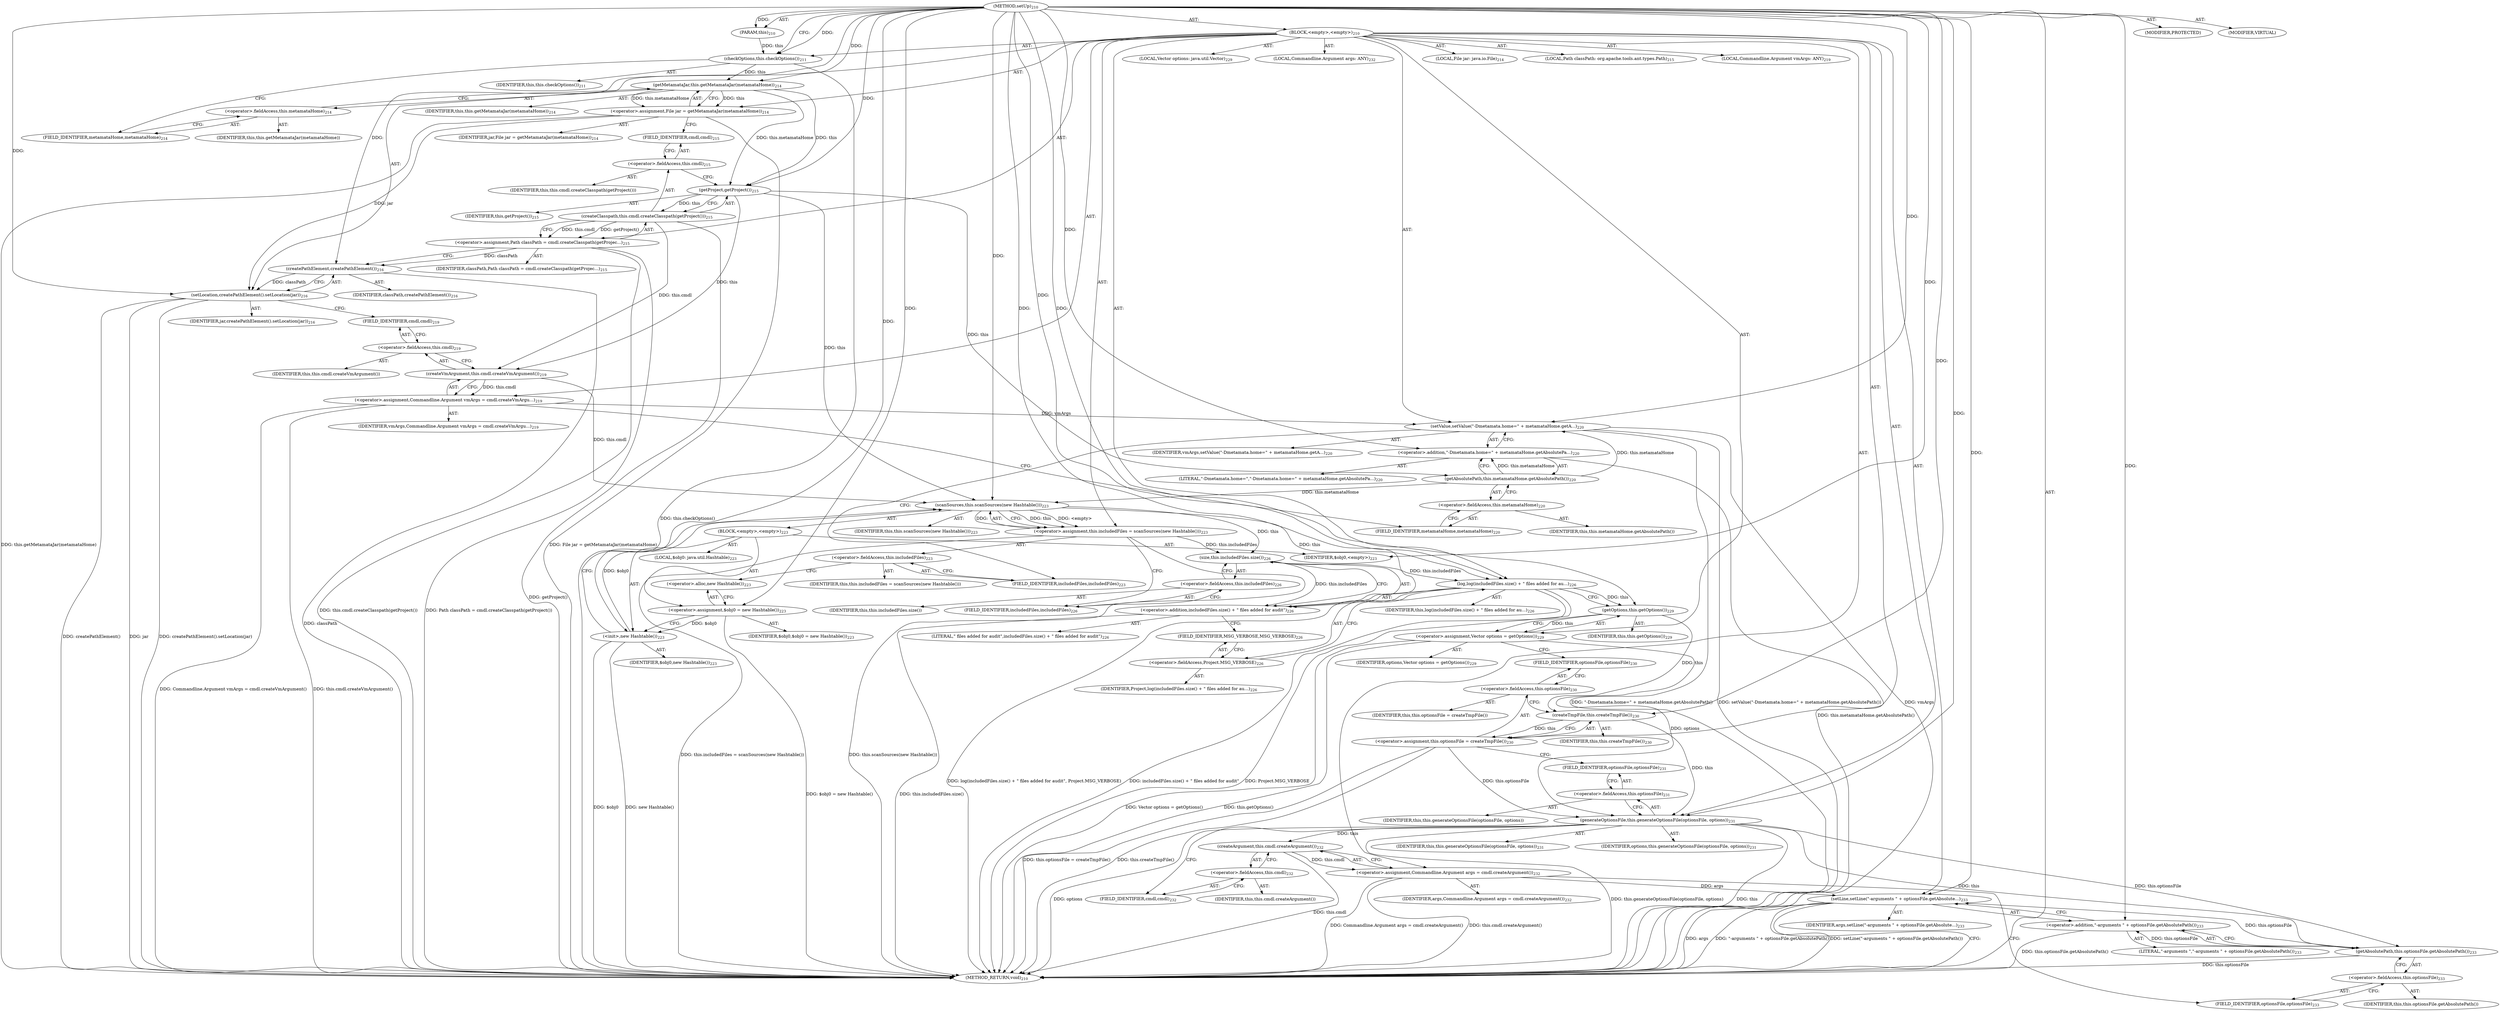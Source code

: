 digraph "setUp" {  
"111669149706" [label = <(METHOD,setUp)<SUB>210</SUB>> ]
"115964116997" [label = <(PARAM,this)<SUB>210</SUB>> ]
"25769803790" [label = <(BLOCK,&lt;empty&gt;,&lt;empty&gt;)<SUB>210</SUB>> ]
"30064771149" [label = <(checkOptions,this.checkOptions())<SUB>211</SUB>> ]
"68719476744" [label = <(IDENTIFIER,this,this.checkOptions())<SUB>211</SUB>> ]
"94489280513" [label = <(LOCAL,File jar: java.io.File)<SUB>214</SUB>> ]
"30064771150" [label = <(&lt;operator&gt;.assignment,File jar = getMetamataJar(metamataHome))<SUB>214</SUB>> ]
"68719476796" [label = <(IDENTIFIER,jar,File jar = getMetamataJar(metamataHome))<SUB>214</SUB>> ]
"30064771151" [label = <(getMetamataJar,this.getMetamataJar(metamataHome))<SUB>214</SUB>> ]
"68719476745" [label = <(IDENTIFIER,this,this.getMetamataJar(metamataHome))<SUB>214</SUB>> ]
"30064771152" [label = <(&lt;operator&gt;.fieldAccess,this.metamataHome)<SUB>214</SUB>> ]
"68719476797" [label = <(IDENTIFIER,this,this.getMetamataJar(metamataHome))> ]
"55834574880" [label = <(FIELD_IDENTIFIER,metamataHome,metamataHome)<SUB>214</SUB>> ]
"94489280514" [label = <(LOCAL,Path classPath: org.apache.tools.ant.types.Path)<SUB>215</SUB>> ]
"30064771153" [label = <(&lt;operator&gt;.assignment,Path classPath = cmdl.createClasspath(getProjec...)<SUB>215</SUB>> ]
"68719476798" [label = <(IDENTIFIER,classPath,Path classPath = cmdl.createClasspath(getProjec...)<SUB>215</SUB>> ]
"30064771154" [label = <(createClasspath,this.cmdl.createClasspath(getProject()))<SUB>215</SUB>> ]
"30064771155" [label = <(&lt;operator&gt;.fieldAccess,this.cmdl)<SUB>215</SUB>> ]
"68719476799" [label = <(IDENTIFIER,this,this.cmdl.createClasspath(getProject()))> ]
"55834574881" [label = <(FIELD_IDENTIFIER,cmdl,cmdl)<SUB>215</SUB>> ]
"30064771156" [label = <(getProject,getProject())<SUB>215</SUB>> ]
"68719476746" [label = <(IDENTIFIER,this,getProject())<SUB>215</SUB>> ]
"30064771157" [label = <(setLocation,createPathElement().setLocation(jar))<SUB>216</SUB>> ]
"30064771158" [label = <(createPathElement,createPathElement())<SUB>216</SUB>> ]
"68719476800" [label = <(IDENTIFIER,classPath,createPathElement())<SUB>216</SUB>> ]
"68719476801" [label = <(IDENTIFIER,jar,createPathElement().setLocation(jar))<SUB>216</SUB>> ]
"94489280515" [label = <(LOCAL,Commandline.Argument vmArgs: ANY)<SUB>219</SUB>> ]
"30064771159" [label = <(&lt;operator&gt;.assignment,Commandline.Argument vmArgs = cmdl.createVmArgu...)<SUB>219</SUB>> ]
"68719476802" [label = <(IDENTIFIER,vmArgs,Commandline.Argument vmArgs = cmdl.createVmArgu...)<SUB>219</SUB>> ]
"30064771160" [label = <(createVmArgument,this.cmdl.createVmArgument())<SUB>219</SUB>> ]
"30064771161" [label = <(&lt;operator&gt;.fieldAccess,this.cmdl)<SUB>219</SUB>> ]
"68719476803" [label = <(IDENTIFIER,this,this.cmdl.createVmArgument())> ]
"55834574882" [label = <(FIELD_IDENTIFIER,cmdl,cmdl)<SUB>219</SUB>> ]
"30064771162" [label = <(setValue,setValue(&quot;-Dmetamata.home=&quot; + metamataHome.getA...)<SUB>220</SUB>> ]
"68719476804" [label = <(IDENTIFIER,vmArgs,setValue(&quot;-Dmetamata.home=&quot; + metamataHome.getA...)<SUB>220</SUB>> ]
"30064771163" [label = <(&lt;operator&gt;.addition,&quot;-Dmetamata.home=&quot; + metamataHome.getAbsolutePa...)<SUB>220</SUB>> ]
"90194313229" [label = <(LITERAL,&quot;-Dmetamata.home=&quot;,&quot;-Dmetamata.home=&quot; + metamataHome.getAbsolutePa...)<SUB>220</SUB>> ]
"30064771164" [label = <(getAbsolutePath,this.metamataHome.getAbsolutePath())<SUB>220</SUB>> ]
"30064771165" [label = <(&lt;operator&gt;.fieldAccess,this.metamataHome)<SUB>220</SUB>> ]
"68719476805" [label = <(IDENTIFIER,this,this.metamataHome.getAbsolutePath())> ]
"55834574883" [label = <(FIELD_IDENTIFIER,metamataHome,metamataHome)<SUB>220</SUB>> ]
"30064771166" [label = <(&lt;operator&gt;.assignment,this.includedFiles = scanSources(new Hashtable()))<SUB>223</SUB>> ]
"30064771167" [label = <(&lt;operator&gt;.fieldAccess,this.includedFiles)<SUB>223</SUB>> ]
"68719476806" [label = <(IDENTIFIER,this,this.includedFiles = scanSources(new Hashtable()))> ]
"55834574884" [label = <(FIELD_IDENTIFIER,includedFiles,includedFiles)<SUB>223</SUB>> ]
"30064771168" [label = <(scanSources,this.scanSources(new Hashtable()))<SUB>223</SUB>> ]
"68719476747" [label = <(IDENTIFIER,this,this.scanSources(new Hashtable()))<SUB>223</SUB>> ]
"25769803791" [label = <(BLOCK,&lt;empty&gt;,&lt;empty&gt;)<SUB>223</SUB>> ]
"94489280516" [label = <(LOCAL,$obj0: java.util.Hashtable)<SUB>223</SUB>> ]
"30064771169" [label = <(&lt;operator&gt;.assignment,$obj0 = new Hashtable())<SUB>223</SUB>> ]
"68719476807" [label = <(IDENTIFIER,$obj0,$obj0 = new Hashtable())<SUB>223</SUB>> ]
"30064771170" [label = <(&lt;operator&gt;.alloc,new Hashtable())<SUB>223</SUB>> ]
"30064771171" [label = <(&lt;init&gt;,new Hashtable())<SUB>223</SUB>> ]
"68719476808" [label = <(IDENTIFIER,$obj0,new Hashtable())<SUB>223</SUB>> ]
"68719476809" [label = <(IDENTIFIER,$obj0,&lt;empty&gt;)<SUB>223</SUB>> ]
"30064771172" [label = <(log,log(includedFiles.size() + &quot; files added for au...)<SUB>226</SUB>> ]
"68719476748" [label = <(IDENTIFIER,this,log(includedFiles.size() + &quot; files added for au...)<SUB>226</SUB>> ]
"30064771173" [label = <(&lt;operator&gt;.addition,includedFiles.size() + &quot; files added for audit&quot;)<SUB>226</SUB>> ]
"30064771174" [label = <(size,this.includedFiles.size())<SUB>226</SUB>> ]
"30064771175" [label = <(&lt;operator&gt;.fieldAccess,this.includedFiles)<SUB>226</SUB>> ]
"68719476810" [label = <(IDENTIFIER,this,this.includedFiles.size())> ]
"55834574885" [label = <(FIELD_IDENTIFIER,includedFiles,includedFiles)<SUB>226</SUB>> ]
"90194313230" [label = <(LITERAL,&quot; files added for audit&quot;,includedFiles.size() + &quot; files added for audit&quot;)<SUB>226</SUB>> ]
"30064771176" [label = <(&lt;operator&gt;.fieldAccess,Project.MSG_VERBOSE)<SUB>226</SUB>> ]
"68719476811" [label = <(IDENTIFIER,Project,log(includedFiles.size() + &quot; files added for au...)<SUB>226</SUB>> ]
"55834574886" [label = <(FIELD_IDENTIFIER,MSG_VERBOSE,MSG_VERBOSE)<SUB>226</SUB>> ]
"94489280517" [label = <(LOCAL,Vector options: java.util.Vector)<SUB>229</SUB>> ]
"30064771177" [label = <(&lt;operator&gt;.assignment,Vector options = getOptions())<SUB>229</SUB>> ]
"68719476812" [label = <(IDENTIFIER,options,Vector options = getOptions())<SUB>229</SUB>> ]
"30064771178" [label = <(getOptions,this.getOptions())<SUB>229</SUB>> ]
"68719476749" [label = <(IDENTIFIER,this,this.getOptions())<SUB>229</SUB>> ]
"30064771179" [label = <(&lt;operator&gt;.assignment,this.optionsFile = createTmpFile())<SUB>230</SUB>> ]
"30064771180" [label = <(&lt;operator&gt;.fieldAccess,this.optionsFile)<SUB>230</SUB>> ]
"68719476813" [label = <(IDENTIFIER,this,this.optionsFile = createTmpFile())> ]
"55834574887" [label = <(FIELD_IDENTIFIER,optionsFile,optionsFile)<SUB>230</SUB>> ]
"30064771181" [label = <(createTmpFile,this.createTmpFile())<SUB>230</SUB>> ]
"68719476750" [label = <(IDENTIFIER,this,this.createTmpFile())<SUB>230</SUB>> ]
"30064771182" [label = <(generateOptionsFile,this.generateOptionsFile(optionsFile, options))<SUB>231</SUB>> ]
"68719476751" [label = <(IDENTIFIER,this,this.generateOptionsFile(optionsFile, options))<SUB>231</SUB>> ]
"30064771183" [label = <(&lt;operator&gt;.fieldAccess,this.optionsFile)<SUB>231</SUB>> ]
"68719476814" [label = <(IDENTIFIER,this,this.generateOptionsFile(optionsFile, options))> ]
"55834574888" [label = <(FIELD_IDENTIFIER,optionsFile,optionsFile)<SUB>231</SUB>> ]
"68719476815" [label = <(IDENTIFIER,options,this.generateOptionsFile(optionsFile, options))<SUB>231</SUB>> ]
"94489280518" [label = <(LOCAL,Commandline.Argument args: ANY)<SUB>232</SUB>> ]
"30064771184" [label = <(&lt;operator&gt;.assignment,Commandline.Argument args = cmdl.createArgument())<SUB>232</SUB>> ]
"68719476816" [label = <(IDENTIFIER,args,Commandline.Argument args = cmdl.createArgument())<SUB>232</SUB>> ]
"30064771185" [label = <(createArgument,this.cmdl.createArgument())<SUB>232</SUB>> ]
"30064771186" [label = <(&lt;operator&gt;.fieldAccess,this.cmdl)<SUB>232</SUB>> ]
"68719476817" [label = <(IDENTIFIER,this,this.cmdl.createArgument())> ]
"55834574889" [label = <(FIELD_IDENTIFIER,cmdl,cmdl)<SUB>232</SUB>> ]
"30064771187" [label = <(setLine,setLine(&quot;-arguments &quot; + optionsFile.getAbsolute...)<SUB>233</SUB>> ]
"68719476818" [label = <(IDENTIFIER,args,setLine(&quot;-arguments &quot; + optionsFile.getAbsolute...)<SUB>233</SUB>> ]
"30064771188" [label = <(&lt;operator&gt;.addition,&quot;-arguments &quot; + optionsFile.getAbsolutePath())<SUB>233</SUB>> ]
"90194313231" [label = <(LITERAL,&quot;-arguments &quot;,&quot;-arguments &quot; + optionsFile.getAbsolutePath())<SUB>233</SUB>> ]
"30064771189" [label = <(getAbsolutePath,this.optionsFile.getAbsolutePath())<SUB>233</SUB>> ]
"30064771190" [label = <(&lt;operator&gt;.fieldAccess,this.optionsFile)<SUB>233</SUB>> ]
"68719476819" [label = <(IDENTIFIER,this,this.optionsFile.getAbsolutePath())> ]
"55834574890" [label = <(FIELD_IDENTIFIER,optionsFile,optionsFile)<SUB>233</SUB>> ]
"133143986203" [label = <(MODIFIER,PROTECTED)> ]
"133143986204" [label = <(MODIFIER,VIRTUAL)> ]
"128849018890" [label = <(METHOD_RETURN,void)<SUB>210</SUB>> ]
  "111669149706" -> "115964116997"  [ label = "AST: "] 
  "111669149706" -> "25769803790"  [ label = "AST: "] 
  "111669149706" -> "133143986203"  [ label = "AST: "] 
  "111669149706" -> "133143986204"  [ label = "AST: "] 
  "111669149706" -> "128849018890"  [ label = "AST: "] 
  "25769803790" -> "30064771149"  [ label = "AST: "] 
  "25769803790" -> "94489280513"  [ label = "AST: "] 
  "25769803790" -> "30064771150"  [ label = "AST: "] 
  "25769803790" -> "94489280514"  [ label = "AST: "] 
  "25769803790" -> "30064771153"  [ label = "AST: "] 
  "25769803790" -> "30064771157"  [ label = "AST: "] 
  "25769803790" -> "94489280515"  [ label = "AST: "] 
  "25769803790" -> "30064771159"  [ label = "AST: "] 
  "25769803790" -> "30064771162"  [ label = "AST: "] 
  "25769803790" -> "30064771166"  [ label = "AST: "] 
  "25769803790" -> "30064771172"  [ label = "AST: "] 
  "25769803790" -> "94489280517"  [ label = "AST: "] 
  "25769803790" -> "30064771177"  [ label = "AST: "] 
  "25769803790" -> "30064771179"  [ label = "AST: "] 
  "25769803790" -> "30064771182"  [ label = "AST: "] 
  "25769803790" -> "94489280518"  [ label = "AST: "] 
  "25769803790" -> "30064771184"  [ label = "AST: "] 
  "25769803790" -> "30064771187"  [ label = "AST: "] 
  "30064771149" -> "68719476744"  [ label = "AST: "] 
  "30064771150" -> "68719476796"  [ label = "AST: "] 
  "30064771150" -> "30064771151"  [ label = "AST: "] 
  "30064771151" -> "68719476745"  [ label = "AST: "] 
  "30064771151" -> "30064771152"  [ label = "AST: "] 
  "30064771152" -> "68719476797"  [ label = "AST: "] 
  "30064771152" -> "55834574880"  [ label = "AST: "] 
  "30064771153" -> "68719476798"  [ label = "AST: "] 
  "30064771153" -> "30064771154"  [ label = "AST: "] 
  "30064771154" -> "30064771155"  [ label = "AST: "] 
  "30064771154" -> "30064771156"  [ label = "AST: "] 
  "30064771155" -> "68719476799"  [ label = "AST: "] 
  "30064771155" -> "55834574881"  [ label = "AST: "] 
  "30064771156" -> "68719476746"  [ label = "AST: "] 
  "30064771157" -> "30064771158"  [ label = "AST: "] 
  "30064771157" -> "68719476801"  [ label = "AST: "] 
  "30064771158" -> "68719476800"  [ label = "AST: "] 
  "30064771159" -> "68719476802"  [ label = "AST: "] 
  "30064771159" -> "30064771160"  [ label = "AST: "] 
  "30064771160" -> "30064771161"  [ label = "AST: "] 
  "30064771161" -> "68719476803"  [ label = "AST: "] 
  "30064771161" -> "55834574882"  [ label = "AST: "] 
  "30064771162" -> "68719476804"  [ label = "AST: "] 
  "30064771162" -> "30064771163"  [ label = "AST: "] 
  "30064771163" -> "90194313229"  [ label = "AST: "] 
  "30064771163" -> "30064771164"  [ label = "AST: "] 
  "30064771164" -> "30064771165"  [ label = "AST: "] 
  "30064771165" -> "68719476805"  [ label = "AST: "] 
  "30064771165" -> "55834574883"  [ label = "AST: "] 
  "30064771166" -> "30064771167"  [ label = "AST: "] 
  "30064771166" -> "30064771168"  [ label = "AST: "] 
  "30064771167" -> "68719476806"  [ label = "AST: "] 
  "30064771167" -> "55834574884"  [ label = "AST: "] 
  "30064771168" -> "68719476747"  [ label = "AST: "] 
  "30064771168" -> "25769803791"  [ label = "AST: "] 
  "25769803791" -> "94489280516"  [ label = "AST: "] 
  "25769803791" -> "30064771169"  [ label = "AST: "] 
  "25769803791" -> "30064771171"  [ label = "AST: "] 
  "25769803791" -> "68719476809"  [ label = "AST: "] 
  "30064771169" -> "68719476807"  [ label = "AST: "] 
  "30064771169" -> "30064771170"  [ label = "AST: "] 
  "30064771171" -> "68719476808"  [ label = "AST: "] 
  "30064771172" -> "68719476748"  [ label = "AST: "] 
  "30064771172" -> "30064771173"  [ label = "AST: "] 
  "30064771172" -> "30064771176"  [ label = "AST: "] 
  "30064771173" -> "30064771174"  [ label = "AST: "] 
  "30064771173" -> "90194313230"  [ label = "AST: "] 
  "30064771174" -> "30064771175"  [ label = "AST: "] 
  "30064771175" -> "68719476810"  [ label = "AST: "] 
  "30064771175" -> "55834574885"  [ label = "AST: "] 
  "30064771176" -> "68719476811"  [ label = "AST: "] 
  "30064771176" -> "55834574886"  [ label = "AST: "] 
  "30064771177" -> "68719476812"  [ label = "AST: "] 
  "30064771177" -> "30064771178"  [ label = "AST: "] 
  "30064771178" -> "68719476749"  [ label = "AST: "] 
  "30064771179" -> "30064771180"  [ label = "AST: "] 
  "30064771179" -> "30064771181"  [ label = "AST: "] 
  "30064771180" -> "68719476813"  [ label = "AST: "] 
  "30064771180" -> "55834574887"  [ label = "AST: "] 
  "30064771181" -> "68719476750"  [ label = "AST: "] 
  "30064771182" -> "68719476751"  [ label = "AST: "] 
  "30064771182" -> "30064771183"  [ label = "AST: "] 
  "30064771182" -> "68719476815"  [ label = "AST: "] 
  "30064771183" -> "68719476814"  [ label = "AST: "] 
  "30064771183" -> "55834574888"  [ label = "AST: "] 
  "30064771184" -> "68719476816"  [ label = "AST: "] 
  "30064771184" -> "30064771185"  [ label = "AST: "] 
  "30064771185" -> "30064771186"  [ label = "AST: "] 
  "30064771186" -> "68719476817"  [ label = "AST: "] 
  "30064771186" -> "55834574889"  [ label = "AST: "] 
  "30064771187" -> "68719476818"  [ label = "AST: "] 
  "30064771187" -> "30064771188"  [ label = "AST: "] 
  "30064771188" -> "90194313231"  [ label = "AST: "] 
  "30064771188" -> "30064771189"  [ label = "AST: "] 
  "30064771189" -> "30064771190"  [ label = "AST: "] 
  "30064771190" -> "68719476819"  [ label = "AST: "] 
  "30064771190" -> "55834574890"  [ label = "AST: "] 
  "30064771149" -> "55834574880"  [ label = "CFG: "] 
  "30064771150" -> "55834574881"  [ label = "CFG: "] 
  "30064771153" -> "30064771158"  [ label = "CFG: "] 
  "30064771157" -> "55834574882"  [ label = "CFG: "] 
  "30064771159" -> "55834574883"  [ label = "CFG: "] 
  "30064771162" -> "55834574884"  [ label = "CFG: "] 
  "30064771166" -> "55834574885"  [ label = "CFG: "] 
  "30064771172" -> "30064771178"  [ label = "CFG: "] 
  "30064771177" -> "55834574887"  [ label = "CFG: "] 
  "30064771179" -> "55834574888"  [ label = "CFG: "] 
  "30064771182" -> "55834574889"  [ label = "CFG: "] 
  "30064771184" -> "55834574890"  [ label = "CFG: "] 
  "30064771187" -> "128849018890"  [ label = "CFG: "] 
  "30064771151" -> "30064771150"  [ label = "CFG: "] 
  "30064771154" -> "30064771153"  [ label = "CFG: "] 
  "30064771158" -> "30064771157"  [ label = "CFG: "] 
  "30064771160" -> "30064771159"  [ label = "CFG: "] 
  "30064771163" -> "30064771162"  [ label = "CFG: "] 
  "30064771167" -> "30064771170"  [ label = "CFG: "] 
  "30064771168" -> "30064771166"  [ label = "CFG: "] 
  "30064771173" -> "55834574886"  [ label = "CFG: "] 
  "30064771176" -> "30064771172"  [ label = "CFG: "] 
  "30064771178" -> "30064771177"  [ label = "CFG: "] 
  "30064771180" -> "30064771181"  [ label = "CFG: "] 
  "30064771181" -> "30064771179"  [ label = "CFG: "] 
  "30064771183" -> "30064771182"  [ label = "CFG: "] 
  "30064771185" -> "30064771184"  [ label = "CFG: "] 
  "30064771188" -> "30064771187"  [ label = "CFG: "] 
  "30064771152" -> "30064771151"  [ label = "CFG: "] 
  "30064771155" -> "30064771156"  [ label = "CFG: "] 
  "30064771156" -> "30064771154"  [ label = "CFG: "] 
  "30064771161" -> "30064771160"  [ label = "CFG: "] 
  "30064771164" -> "30064771163"  [ label = "CFG: "] 
  "55834574884" -> "30064771167"  [ label = "CFG: "] 
  "30064771174" -> "30064771173"  [ label = "CFG: "] 
  "55834574886" -> "30064771176"  [ label = "CFG: "] 
  "55834574887" -> "30064771180"  [ label = "CFG: "] 
  "55834574888" -> "30064771183"  [ label = "CFG: "] 
  "30064771186" -> "30064771185"  [ label = "CFG: "] 
  "30064771189" -> "30064771188"  [ label = "CFG: "] 
  "55834574880" -> "30064771152"  [ label = "CFG: "] 
  "55834574881" -> "30064771155"  [ label = "CFG: "] 
  "55834574882" -> "30064771161"  [ label = "CFG: "] 
  "30064771165" -> "30064771164"  [ label = "CFG: "] 
  "30064771169" -> "30064771171"  [ label = "CFG: "] 
  "30064771171" -> "30064771168"  [ label = "CFG: "] 
  "30064771175" -> "30064771174"  [ label = "CFG: "] 
  "55834574889" -> "30064771186"  [ label = "CFG: "] 
  "30064771190" -> "30064771189"  [ label = "CFG: "] 
  "55834574883" -> "30064771165"  [ label = "CFG: "] 
  "30064771170" -> "30064771169"  [ label = "CFG: "] 
  "55834574885" -> "30064771175"  [ label = "CFG: "] 
  "55834574890" -> "30064771190"  [ label = "CFG: "] 
  "111669149706" -> "30064771149"  [ label = "CFG: "] 
  "30064771149" -> "128849018890"  [ label = "DDG: this.checkOptions()"] 
  "30064771150" -> "128849018890"  [ label = "DDG: this.getMetamataJar(metamataHome)"] 
  "30064771150" -> "128849018890"  [ label = "DDG: File jar = getMetamataJar(metamataHome)"] 
  "30064771154" -> "128849018890"  [ label = "DDG: getProject()"] 
  "30064771153" -> "128849018890"  [ label = "DDG: this.cmdl.createClasspath(getProject())"] 
  "30064771153" -> "128849018890"  [ label = "DDG: Path classPath = cmdl.createClasspath(getProject())"] 
  "30064771158" -> "128849018890"  [ label = "DDG: classPath"] 
  "30064771157" -> "128849018890"  [ label = "DDG: createPathElement()"] 
  "30064771157" -> "128849018890"  [ label = "DDG: jar"] 
  "30064771157" -> "128849018890"  [ label = "DDG: createPathElement().setLocation(jar)"] 
  "30064771159" -> "128849018890"  [ label = "DDG: this.cmdl.createVmArgument()"] 
  "30064771159" -> "128849018890"  [ label = "DDG: Commandline.Argument vmArgs = cmdl.createVmArgument()"] 
  "30064771162" -> "128849018890"  [ label = "DDG: vmArgs"] 
  "30064771163" -> "128849018890"  [ label = "DDG: this.metamataHome.getAbsolutePath()"] 
  "30064771162" -> "128849018890"  [ label = "DDG: &quot;-Dmetamata.home=&quot; + metamataHome.getAbsolutePath()"] 
  "30064771162" -> "128849018890"  [ label = "DDG: setValue(&quot;-Dmetamata.home=&quot; + metamataHome.getAbsolutePath())"] 
  "30064771169" -> "128849018890"  [ label = "DDG: $obj0 = new Hashtable()"] 
  "30064771171" -> "128849018890"  [ label = "DDG: $obj0"] 
  "30064771171" -> "128849018890"  [ label = "DDG: new Hashtable()"] 
  "30064771166" -> "128849018890"  [ label = "DDG: this.scanSources(new Hashtable())"] 
  "30064771166" -> "128849018890"  [ label = "DDG: this.includedFiles = scanSources(new Hashtable())"] 
  "30064771173" -> "128849018890"  [ label = "DDG: this.includedFiles.size()"] 
  "30064771172" -> "128849018890"  [ label = "DDG: includedFiles.size() + &quot; files added for audit&quot;"] 
  "30064771172" -> "128849018890"  [ label = "DDG: Project.MSG_VERBOSE"] 
  "30064771172" -> "128849018890"  [ label = "DDG: log(includedFiles.size() + &quot; files added for audit&quot;, Project.MSG_VERBOSE)"] 
  "30064771177" -> "128849018890"  [ label = "DDG: this.getOptions()"] 
  "30064771177" -> "128849018890"  [ label = "DDG: Vector options = getOptions()"] 
  "30064771179" -> "128849018890"  [ label = "DDG: this.createTmpFile()"] 
  "30064771179" -> "128849018890"  [ label = "DDG: this.optionsFile = createTmpFile()"] 
  "30064771182" -> "128849018890"  [ label = "DDG: this"] 
  "30064771182" -> "128849018890"  [ label = "DDG: options"] 
  "30064771182" -> "128849018890"  [ label = "DDG: this.generateOptionsFile(optionsFile, options)"] 
  "30064771185" -> "128849018890"  [ label = "DDG: this.cmdl"] 
  "30064771184" -> "128849018890"  [ label = "DDG: this.cmdl.createArgument()"] 
  "30064771184" -> "128849018890"  [ label = "DDG: Commandline.Argument args = cmdl.createArgument()"] 
  "30064771187" -> "128849018890"  [ label = "DDG: args"] 
  "30064771189" -> "128849018890"  [ label = "DDG: this.optionsFile"] 
  "30064771188" -> "128849018890"  [ label = "DDG: this.optionsFile.getAbsolutePath()"] 
  "30064771187" -> "128849018890"  [ label = "DDG: &quot;-arguments &quot; + optionsFile.getAbsolutePath()"] 
  "30064771187" -> "128849018890"  [ label = "DDG: setLine(&quot;-arguments &quot; + optionsFile.getAbsolutePath())"] 
  "111669149706" -> "115964116997"  [ label = "DDG: "] 
  "30064771151" -> "30064771150"  [ label = "DDG: this"] 
  "30064771151" -> "30064771150"  [ label = "DDG: this.metamataHome"] 
  "30064771154" -> "30064771153"  [ label = "DDG: this.cmdl"] 
  "30064771154" -> "30064771153"  [ label = "DDG: getProject()"] 
  "30064771160" -> "30064771159"  [ label = "DDG: this.cmdl"] 
  "30064771168" -> "30064771166"  [ label = "DDG: this"] 
  "30064771168" -> "30064771166"  [ label = "DDG: &lt;empty&gt;"] 
  "30064771168" -> "30064771166"  [ label = "DDG: "] 
  "30064771178" -> "30064771177"  [ label = "DDG: this"] 
  "30064771181" -> "30064771179"  [ label = "DDG: this"] 
  "30064771185" -> "30064771184"  [ label = "DDG: this.cmdl"] 
  "115964116997" -> "30064771149"  [ label = "DDG: this"] 
  "111669149706" -> "30064771149"  [ label = "DDG: "] 
  "30064771158" -> "30064771157"  [ label = "DDG: classPath"] 
  "30064771150" -> "30064771157"  [ label = "DDG: jar"] 
  "111669149706" -> "30064771157"  [ label = "DDG: "] 
  "30064771159" -> "30064771162"  [ label = "DDG: vmArgs"] 
  "111669149706" -> "30064771162"  [ label = "DDG: "] 
  "30064771164" -> "30064771162"  [ label = "DDG: this.metamataHome"] 
  "30064771168" -> "30064771172"  [ label = "DDG: this"] 
  "30064771174" -> "30064771172"  [ label = "DDG: this.includedFiles"] 
  "111669149706" -> "30064771172"  [ label = "DDG: "] 
  "30064771179" -> "30064771182"  [ label = "DDG: this.optionsFile"] 
  "30064771181" -> "30064771182"  [ label = "DDG: this"] 
  "111669149706" -> "30064771182"  [ label = "DDG: "] 
  "30064771177" -> "30064771182"  [ label = "DDG: options"] 
  "30064771184" -> "30064771187"  [ label = "DDG: args"] 
  "111669149706" -> "30064771187"  [ label = "DDG: "] 
  "30064771189" -> "30064771187"  [ label = "DDG: this.optionsFile"] 
  "30064771149" -> "30064771151"  [ label = "DDG: this"] 
  "111669149706" -> "30064771151"  [ label = "DDG: "] 
  "30064771156" -> "30064771154"  [ label = "DDG: this"] 
  "30064771153" -> "30064771158"  [ label = "DDG: classPath"] 
  "111669149706" -> "30064771158"  [ label = "DDG: "] 
  "30064771154" -> "30064771160"  [ label = "DDG: this.cmdl"] 
  "30064771156" -> "30064771160"  [ label = "DDG: this"] 
  "111669149706" -> "30064771163"  [ label = "DDG: "] 
  "30064771164" -> "30064771163"  [ label = "DDG: this.metamataHome"] 
  "30064771156" -> "30064771168"  [ label = "DDG: this"] 
  "30064771160" -> "30064771168"  [ label = "DDG: this.cmdl"] 
  "30064771164" -> "30064771168"  [ label = "DDG: this.metamataHome"] 
  "111669149706" -> "30064771168"  [ label = "DDG: "] 
  "30064771171" -> "30064771168"  [ label = "DDG: $obj0"] 
  "30064771174" -> "30064771173"  [ label = "DDG: this.includedFiles"] 
  "111669149706" -> "30064771173"  [ label = "DDG: "] 
  "30064771172" -> "30064771178"  [ label = "DDG: this"] 
  "111669149706" -> "30064771178"  [ label = "DDG: "] 
  "30064771178" -> "30064771181"  [ label = "DDG: this"] 
  "111669149706" -> "30064771181"  [ label = "DDG: "] 
  "30064771182" -> "30064771185"  [ label = "DDG: this"] 
  "111669149706" -> "30064771188"  [ label = "DDG: "] 
  "30064771189" -> "30064771188"  [ label = "DDG: this.optionsFile"] 
  "30064771151" -> "30064771156"  [ label = "DDG: this"] 
  "30064771151" -> "30064771156"  [ label = "DDG: this.metamataHome"] 
  "111669149706" -> "30064771156"  [ label = "DDG: "] 
  "30064771156" -> "30064771164"  [ label = "DDG: this"] 
  "111669149706" -> "30064771169"  [ label = "DDG: "] 
  "111669149706" -> "68719476809"  [ label = "DDG: "] 
  "30064771166" -> "30064771174"  [ label = "DDG: this.includedFiles"] 
  "30064771168" -> "30064771174"  [ label = "DDG: this"] 
  "30064771182" -> "30064771189"  [ label = "DDG: this"] 
  "30064771182" -> "30064771189"  [ label = "DDG: this.optionsFile"] 
  "30064771169" -> "30064771171"  [ label = "DDG: $obj0"] 
  "111669149706" -> "30064771171"  [ label = "DDG: "] 
}
